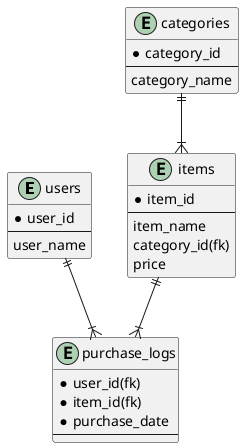 @startuml

entity users {
  * user_id
  --
  user_name
}

entity items {
  * item_id
  --
  item_name
  category_id(fk)
  price
}

entity categories {
  * category_id
  --
  category_name
}

entity purchase_logs {
  * user_id(fk)
  * item_id(fk)
  * purchase_date
  --
}

categories ||--|{ items
users ||--|{ purchase_logs
items ||--|{ purchase_logs

@enduml

